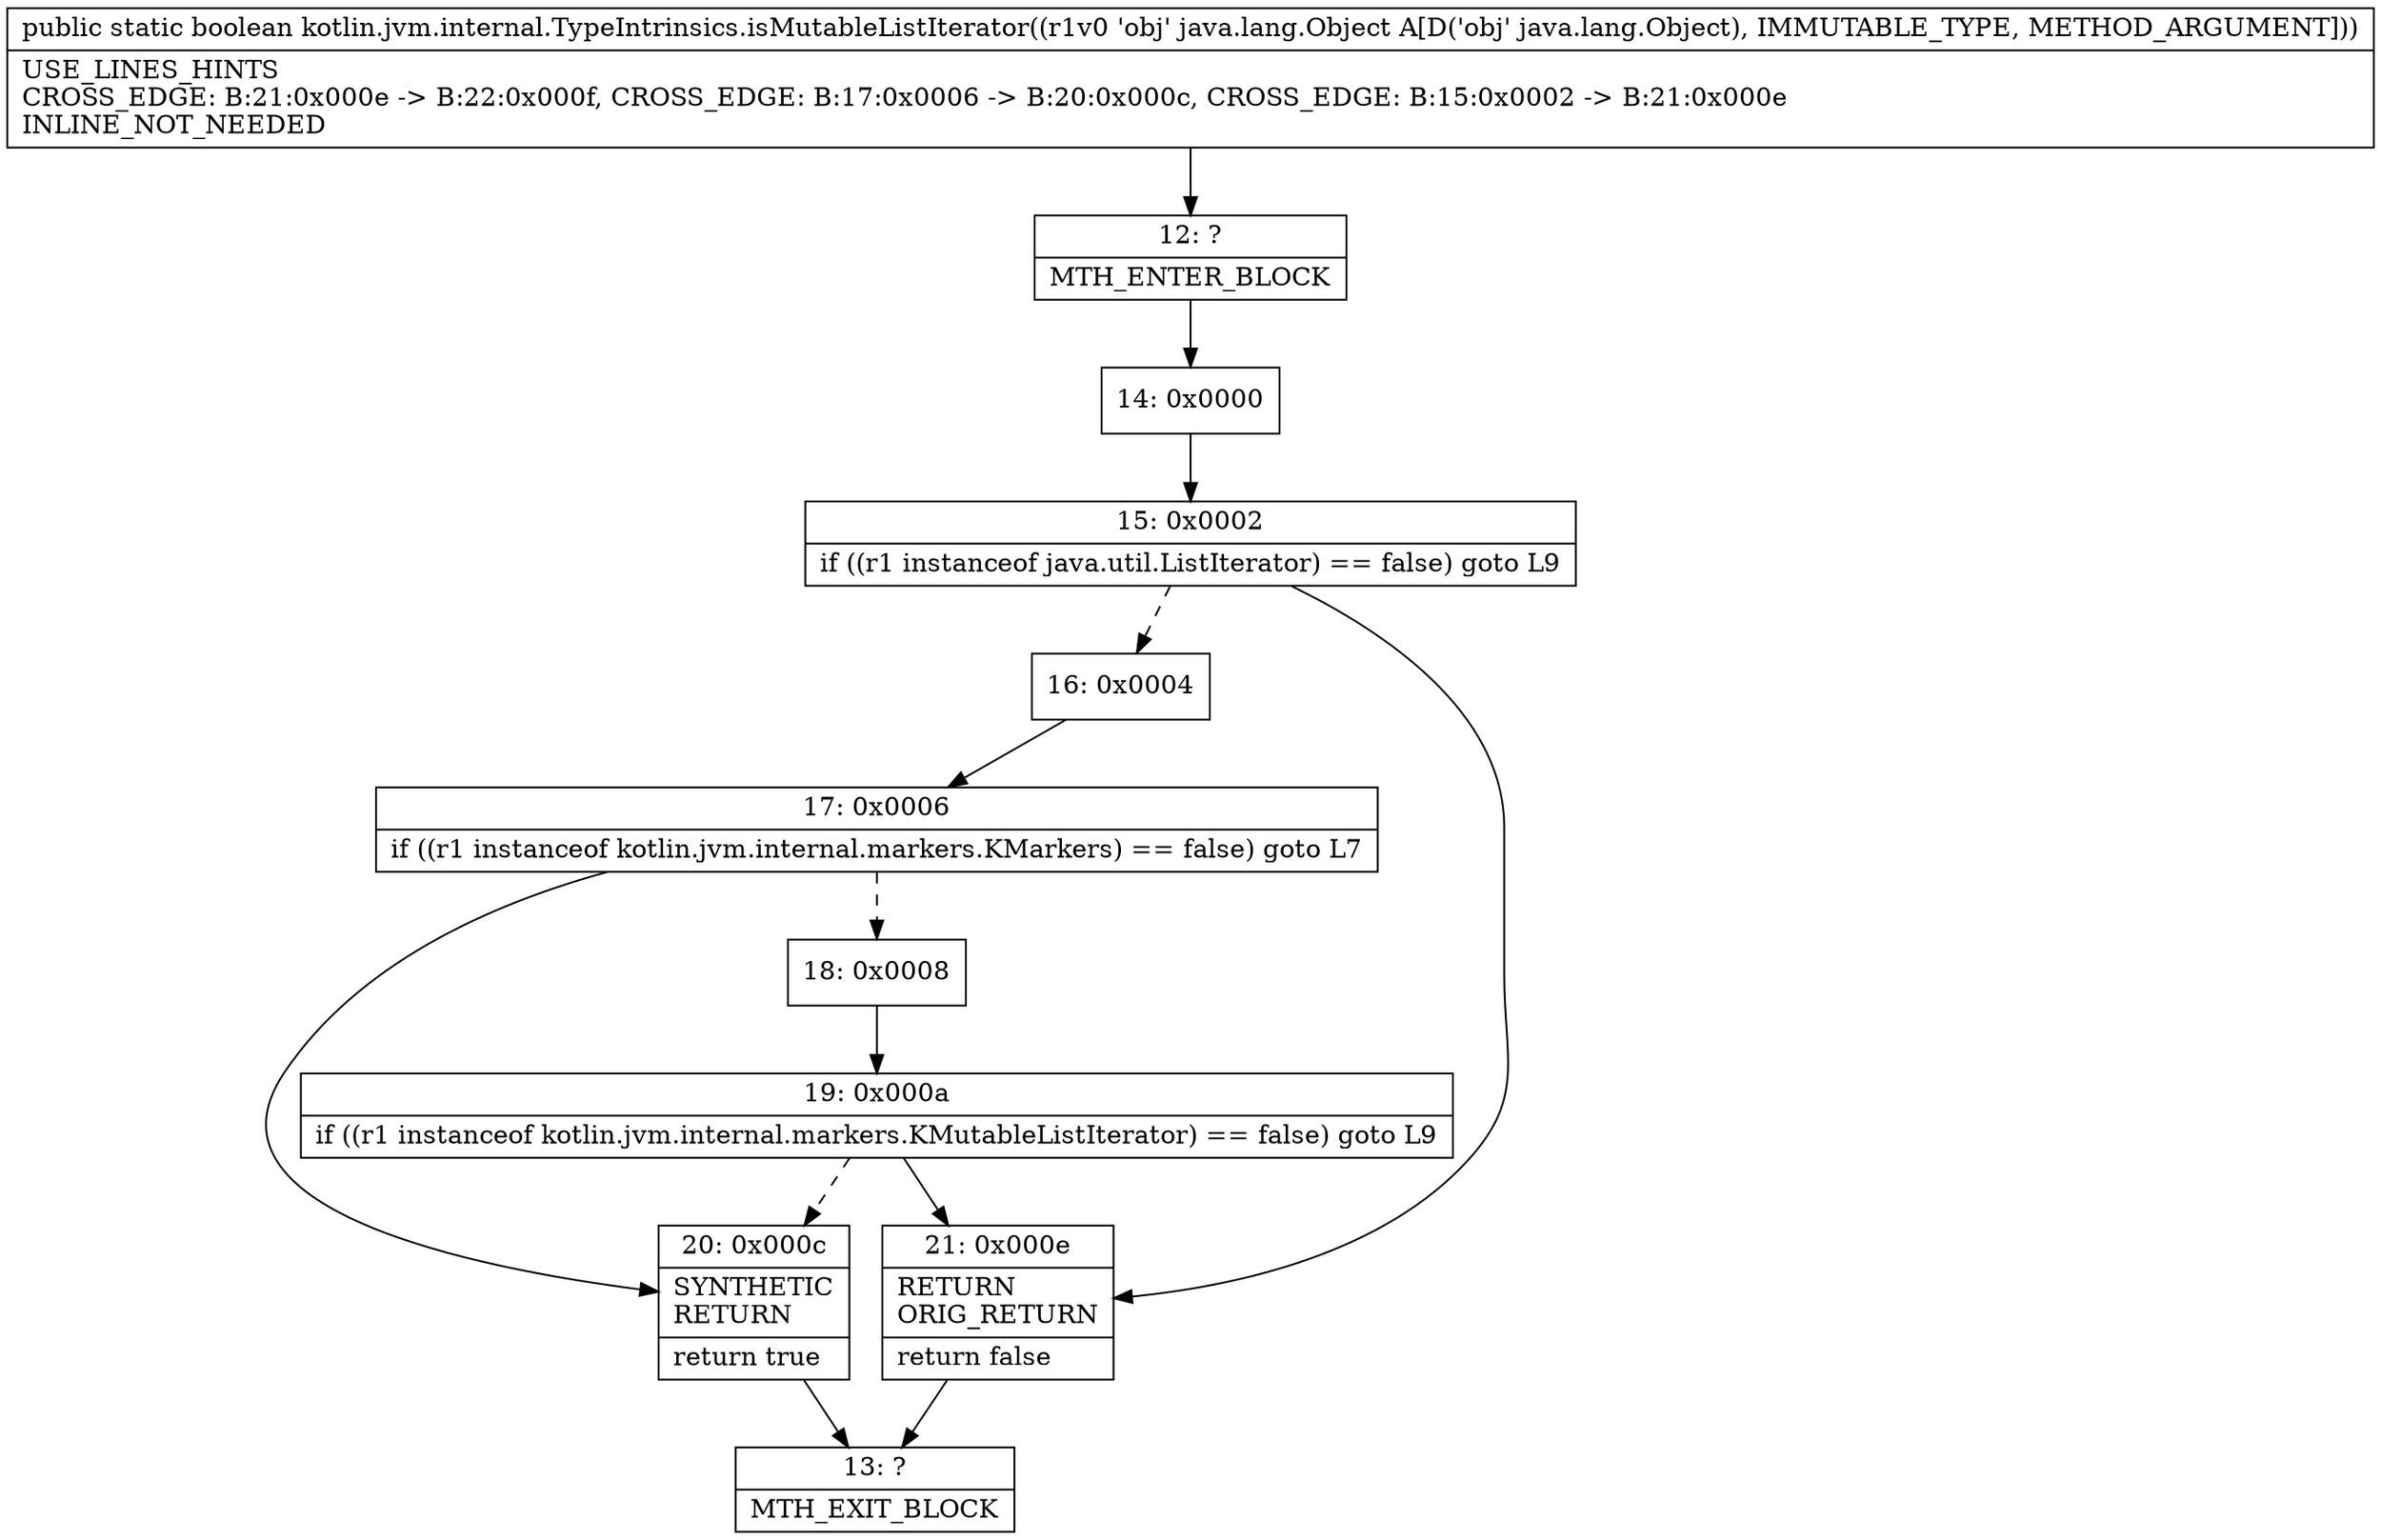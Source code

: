digraph "CFG forkotlin.jvm.internal.TypeIntrinsics.isMutableListIterator(Ljava\/lang\/Object;)Z" {
Node_12 [shape=record,label="{12\:\ ?|MTH_ENTER_BLOCK\l}"];
Node_14 [shape=record,label="{14\:\ 0x0000}"];
Node_15 [shape=record,label="{15\:\ 0x0002|if ((r1 instanceof java.util.ListIterator) == false) goto L9\l}"];
Node_16 [shape=record,label="{16\:\ 0x0004}"];
Node_17 [shape=record,label="{17\:\ 0x0006|if ((r1 instanceof kotlin.jvm.internal.markers.KMarkers) == false) goto L7\l}"];
Node_18 [shape=record,label="{18\:\ 0x0008}"];
Node_19 [shape=record,label="{19\:\ 0x000a|if ((r1 instanceof kotlin.jvm.internal.markers.KMutableListIterator) == false) goto L9\l}"];
Node_20 [shape=record,label="{20\:\ 0x000c|SYNTHETIC\lRETURN\l|return true\l}"];
Node_13 [shape=record,label="{13\:\ ?|MTH_EXIT_BLOCK\l}"];
Node_21 [shape=record,label="{21\:\ 0x000e|RETURN\lORIG_RETURN\l|return false\l}"];
MethodNode[shape=record,label="{public static boolean kotlin.jvm.internal.TypeIntrinsics.isMutableListIterator((r1v0 'obj' java.lang.Object A[D('obj' java.lang.Object), IMMUTABLE_TYPE, METHOD_ARGUMENT]))  | USE_LINES_HINTS\lCROSS_EDGE: B:21:0x000e \-\> B:22:0x000f, CROSS_EDGE: B:17:0x0006 \-\> B:20:0x000c, CROSS_EDGE: B:15:0x0002 \-\> B:21:0x000e\lINLINE_NOT_NEEDED\l}"];
MethodNode -> Node_12;Node_12 -> Node_14;
Node_14 -> Node_15;
Node_15 -> Node_16[style=dashed];
Node_15 -> Node_21;
Node_16 -> Node_17;
Node_17 -> Node_18[style=dashed];
Node_17 -> Node_20;
Node_18 -> Node_19;
Node_19 -> Node_20[style=dashed];
Node_19 -> Node_21;
Node_20 -> Node_13;
Node_21 -> Node_13;
}


